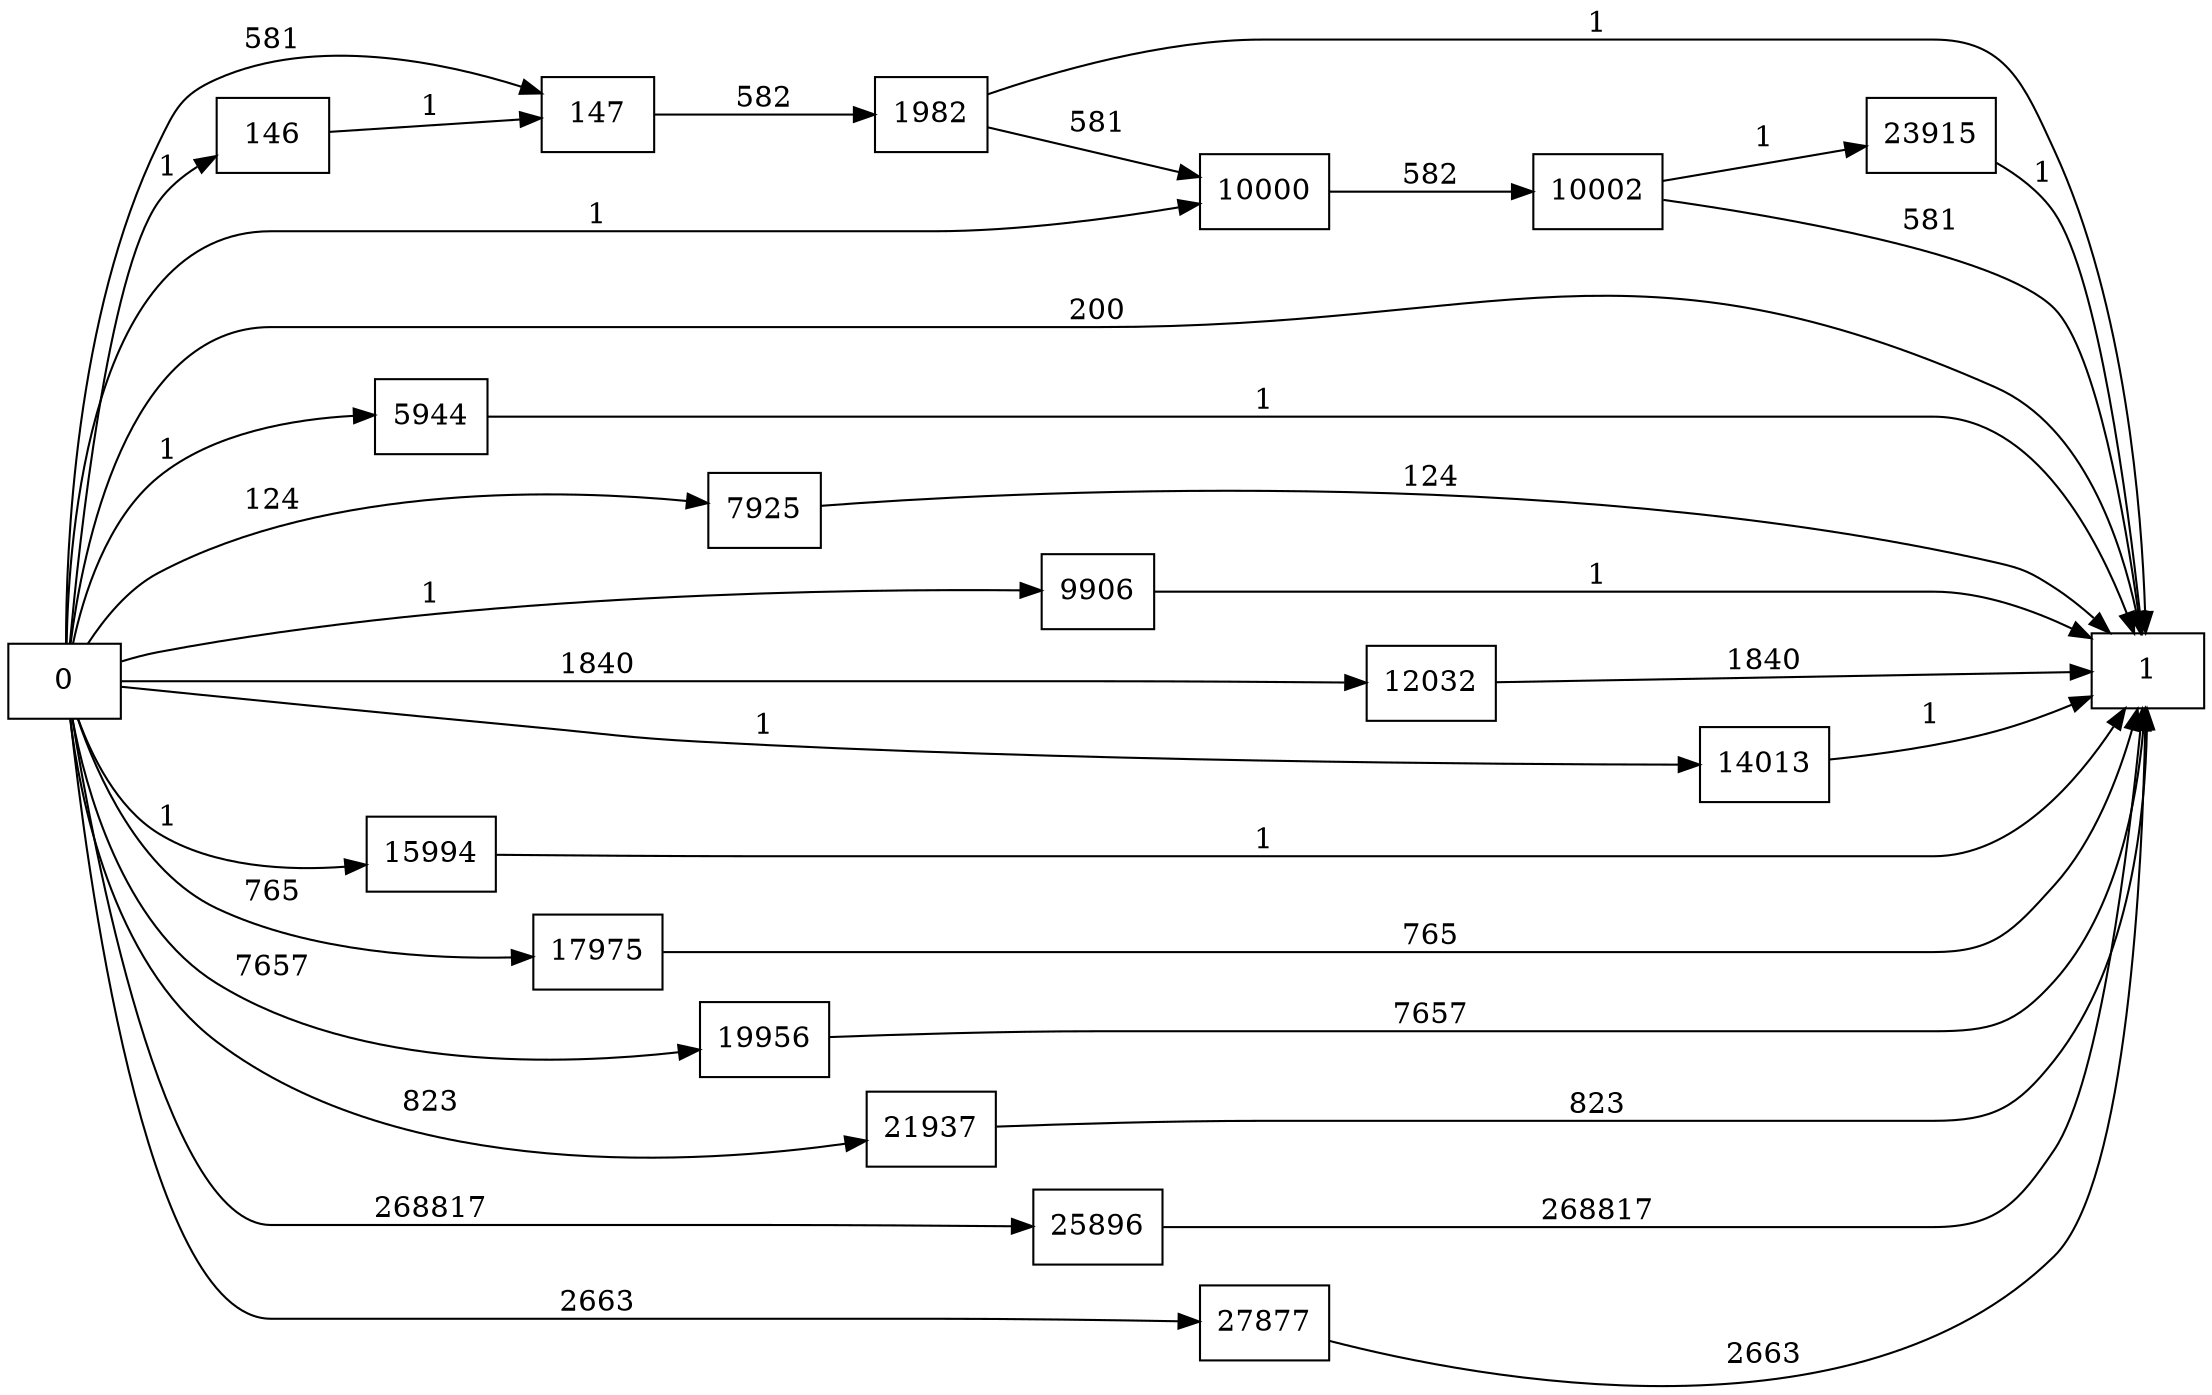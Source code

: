 digraph {
	graph [rankdir=LR]
	node [shape=rectangle]
	146 -> 147 [label=1]
	147 -> 1982 [label=582]
	1982 -> 1 [label=1]
	1982 -> 10000 [label=581]
	5944 -> 1 [label=1]
	7925 -> 1 [label=124]
	9906 -> 1 [label=1]
	10000 -> 10002 [label=582]
	10002 -> 1 [label=581]
	10002 -> 23915 [label=1]
	12032 -> 1 [label=1840]
	14013 -> 1 [label=1]
	15994 -> 1 [label=1]
	17975 -> 1 [label=765]
	19956 -> 1 [label=7657]
	21937 -> 1 [label=823]
	23915 -> 1 [label=1]
	25896 -> 1 [label=268817]
	27877 -> 1 [label=2663]
	0 -> 147 [label=581]
	0 -> 146 [label=1]
	0 -> 1 [label=200]
	0 -> 5944 [label=1]
	0 -> 7925 [label=124]
	0 -> 9906 [label=1]
	0 -> 12032 [label=1840]
	0 -> 14013 [label=1]
	0 -> 15994 [label=1]
	0 -> 17975 [label=765]
	0 -> 19956 [label=7657]
	0 -> 21937 [label=823]
	0 -> 10000 [label=1]
	0 -> 25896 [label=268817]
	0 -> 27877 [label=2663]
}
